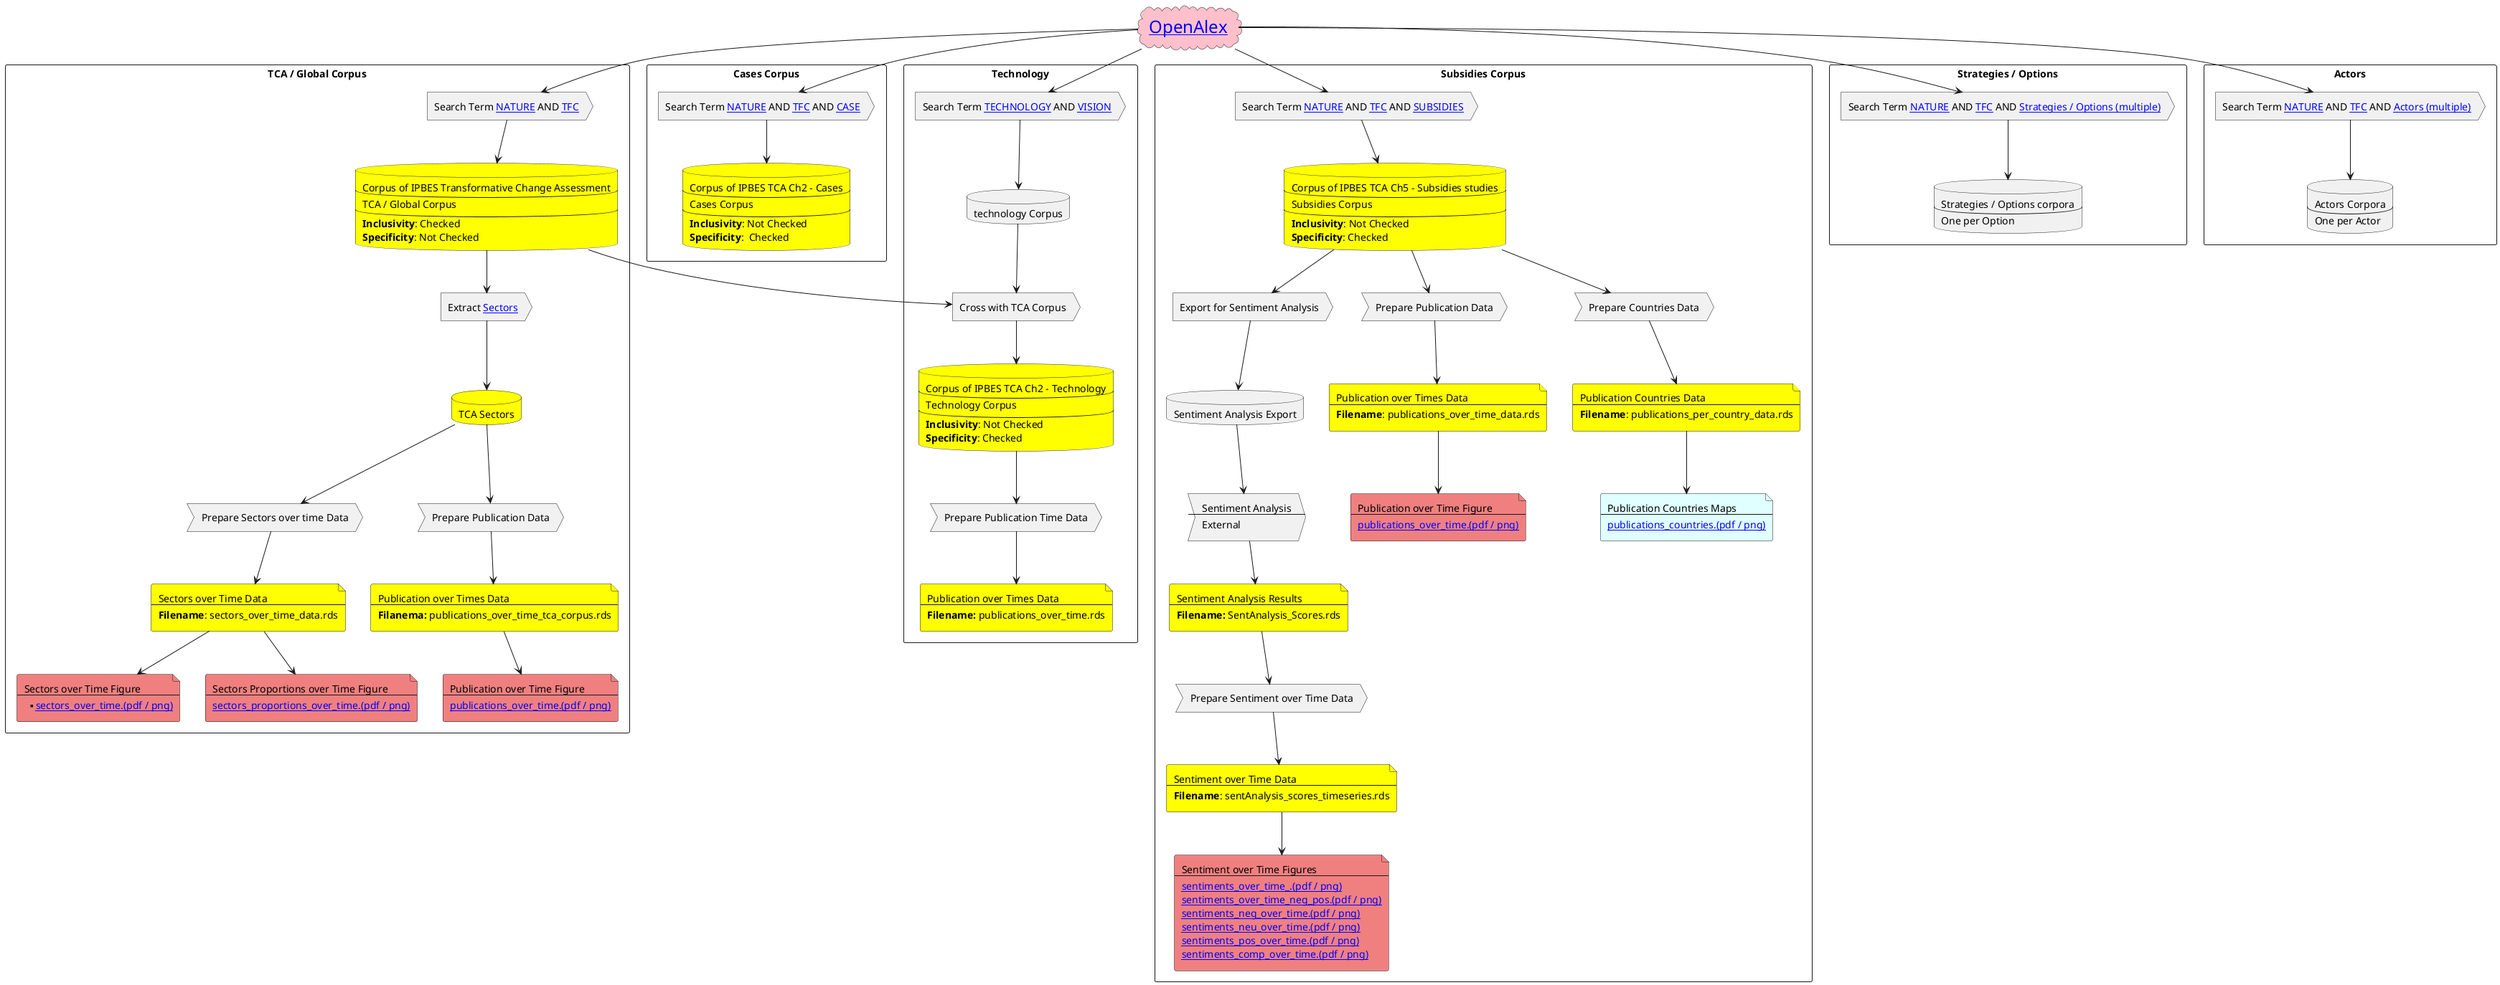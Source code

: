 @startuml TCA_Corpus

cloud "<size:24>[[https://openalex.org OpenAlex]]" as openalex #pink

' TCA / Global Corpus
rectangle "TCA / Global Corpus" as box_tca {
    action "Search Term [[https://ipbes-data.github.io/IPBES_TCA_Corpus/tca_corpus/input/search%20terms/nature.txt NATURE]] AND [[https://ipbes-data.github.io/IPBES_TCA_Corpus/tca_corpus/input/search%20terms/tfc.txt TFC]]" as search_tca
    database "Corpus of IPBES Transformative Change Assessment\n----\nTCA / Global Corpus\n---\n**Inclusivity**: Checked\n**Specificity**: Not Checked" as corpus_tca #yellow
    openalex --> search_tca
    search_tca -down-> corpus_tca
    ' Sectors
    action "Extract [[https://docs.google.com/spreadsheets/d/1ZCB_St2TQu_wL3yl1iN7Wxz5FERGxk-GZA0_2oGcRM0/edit#gid=210658071 Sectors]]" as extract_sectors_tca
    corpus_tca -down-> extract_sectors_tca
    database "TCA Sectors" as corpus_sectors_tca #yellow
    extract_sectors_tca -down-> corpus_sectors_tca

    ' sectors_over_time_data.rds
    process "Prepare Sectors over time Data" as prepare_sec_time_tca
    corpus_sectors_tca -down-> prepare_sec_time_tca
    file "Sectors over Time Data\n---\n**Filename**: sectors_over_time_data.rds" as file_sec_time_tca #yellow
    prepare_sec_time_tca -down-> file_sec_time_tca
    ' sectors_over_time figure
    file "Sectors over Time Figure\n---\n**[[https://ipbes-data.github.io/IPBES_TCA_Corpus/tca_corpus/figures/sectors_over_time.pdf sectors_over_time.(pdf / png)]]" as file_sec_time_figure_tca #LightCoral
    file_sec_time_tca -down-> file_sec_time_figure_tca
    ' sectors_proportions_over_time figure
    file "Sectors Proportions over Time Figure\n---\n[[https://ipbes-data.github.io/IPBES_TCA_Corpus/tca_corpus/figures/sectors_proportions_over_time.pdf sectors_proportions_over_time.(pdf / png)]]" as file_sec_prop_time_figure_tca #LightCoral
    file_sec_time_tca -down-> file_sec_prop_time_figure_tca

    ' publications_over_time_tca_corpus.rds
    process "Prepare Publication Data" as prepare_pub_time_tca
    corpus_sectors_tca -down-> prepare_pub_time_tca
    file "Publication over Times Data\n---\n**Filanema:** publications_over_time_tca_corpus.rds" as file_pub_time_tca #yellow
    prepare_pub_time_tca -down-> file_pub_time_tca
    ' publications_over_time figure
    file "Publication over Time Figure\n---\n[[https://ipbes-data.github.io/IPBES_TCA_Corpus/tca_corpus/figures/publications_over_time.pdf publications_over_time.(pdf / png)]]" as file_pub_time_figure_tca #LightCoral
    file_pub_time_tca -down-> file_pub_time_figure_tca

}

' Cases Corpus
rectangle "Cases Corpus" as running_1 {
    action "Search Term [[https://ipbes-data.github.io/IPBES_TCA_Corpus/tca_corpus/input/search%20terms/nature.txt NATURE]] AND [[https://ipbes-data.github.io/IPBES_TCA_Corpus/tca_corpus/input/search%20terms/tfc.txt TFC]] AND [[https://ipbes-data.github.io/IPBES_TCA_Corpus/tca_corpus/input/search%20terms/case.txt CASE]]" as search_tca_case
    database "Corpus of IPBES TCA Ch2 - Cases\n---\nCases Corpus\n---\n**Inclusivity**: Not Checked\n**Specificity**:  Checked" as corpus_tca_case #yellow
    openalex --> search_tca_case
    search_tca_case -down-> corpus_tca_case
}

' Technology Corpus
rectangle "Technology" as box_technology {
    action "Search Term [[https://ipbes-data.github.io/IPBES_TCA_Ch2_technology/input/Ch2_technology/technology.txt TECHNOLOGY]] AND [[https://ipbes-data.github.io/IPBES_TCA_Ch2_technology/input/Ch2_technology/vision.txt VISION]]" as search_technology
    database "technology Corpus" as corpus_int_technology
    action "Cross with TCA Corpus" as cross_tca_technology
    database "Corpus of IPBES TCA Ch2 - Technology\n---\nTechnology Corpus\n---\n**Inclusivity**: Not Checked\n**Specificity**: Checked" as corpus_technology #yellow
    openalex --> search_technology
    search_technology -down-> corpus_int_technology
    corpus_int_technology -down-> cross_tca_technology
    corpus_tca --> cross_tca_technology
    cross_tca_technology -down-> corpus_technology

    'publications_over_time.rds
    process "Prepare Publication Time Data" as prepare_pub_time_technology
    corpus_technology -down-> prepare_pub_time_technology
    file "Publication over Times Data\n---\n**Filename:** publications_over_time.rds" as file_pub_time_technology #yellow
    prepare_pub_time_technology -down-> file_pub_time_technology
    ' ' publications_over_time figure
    ' file "Publication over Time Figure\n---\n[[https://ipbes-data.github.io/IPBES_TCA_Ch2_technology/figures/Ch2_technology/publications_over_time.pdf publications_over_time.(pdf / png)]]" as file_pub_time_figure_technology #LightCoral
    ' file_pub_time_technology -down-> file_pub_time_figure_technology

    ' ' publications_per_country_data.rds
    ' process "Prepare Countries Data" as prepare_countries_technology
    ' corpus_technology -down-> prepare_countries_technology
    ' file "Publication Countries Data\n---\n**Filename**: publications_per_country_data.rds" as file_countries_technology #yellow
    ' prepare_countries_technology -down-> file_countries_technology

}

' Subsidies Corpus
rectangle "Subsidies Corpus" as box_subsidies { 
    action "Search Term [[https://ipbes-data.github.io/IPBES_TCA_Corpus/tca_corpus/input/search%20terms/nature.txt NATURE]] AND [[https://ipbes-data.github.io/IPBES_TCA_Corpus/tca_corpus/input/search%20terms/tfc.txt TFC]] AND [[https://ipbes-data.github.io/IPBES_TCA_Ch5_subsidies_reform/input/ch_5_subsidies_reform/government_financial_support.txt SUBSIDIES]]" as search_subsidies
    openalex --> search_subsidies
    database "Corpus of IPBES TCA Ch5 - Subsidies studies\n---\nSubsidies Corpus\n---\n**Inclusivity**: Not Checked\n**Specificity**: Checked" as corpus_subsidies #yellow
    search_subsidies -down-> corpus_subsidies

    ' Sentiment analysis
    action "Export for Sentiment Analysis" as export_sent_subsidies
    corpus_subsidies -down-> export_sent_subsidies
    database "Sentiment Analysis Export" as corpus_sent_subsidies
    export_sent_subsidies -down-> corpus_sent_subsidies
    ' sent_analysis_subsidies.csv
    process "Sentiment Analysis\n---\nExternal" as analysis_sent_subsidies
    corpus_sent_subsidies -down-> analysis_sent_subsidies
    file "Sentiment Analysis Results\n---\n**Filename:** SentAnalysis_Scores.rds" as file_sent_subsidies #yellow
    analysis_sent_subsidies -down-> file_sent_subsidies

    ' ' sentAnalysis_scores_countries.rds
    ' process "Prepare Spatial Sentiment Data" as prepare_sent_countries_subsidies
    ' file_sent_subsidies -down-> prepare_sent_countries_subsidies
    ' file "Spatial Sentiment Data\n---\n**Filename**: sentAnalysis_scores_countries.rds" as file_sent_countries_subsidies #yellow
    ' prepare_sent_countries_subsidies -down-> file_sent_countries_subsidies

    ' ' sentiment_[neu/pos/neg/compound]_per_countries maps
    ' file file_sent_countries_maps_subsidies #LightCyan [
    '     Sentiment Maps Maps
    '     ---
    '     [[https://ipbes-data.github.io/IPBES_TCA_Ch5_subsidies_reform/maps/ch_5_subsidies_reform/sentiment_neu_per_countries_all.pdf sentiment_neu_per_countries_all.(pdf / png)]]
    '     [[https://ipbes-data.github.io/IPBES_TCA_Ch5_subsidies_reform/maps/ch_5_subsidies_reform/sentiment_neu_per_countries_10.pdf sentiment_neu_per_countries_10.(pdf / png)]]
    '     [[https://ipbes-data.github.io/IPBES_TCA_Ch5_subsidies_reform/maps/ch_5_subsidies_reform/sentiment_pos_per_countries_all.pdf sentiment_pos_per_countries_all.(pdf / png)]]
    '     [[https://ipbes-data.github.io/IPBES_TCA_Ch5_subsidies_reform/maps/ch_5_subsidies_reform/sentiment_pos_per_countries_10.pdf sentiment_pos_per_countries_10.(pdf / png)]]
    '     [[https://ipbes-data.github.io/IPBES_TCA_Ch5_subsidies_reform/maps/ch_5_subsidies_reform/sentiment_neg_per_countries_all.pdf sentiment_neg_per_countries_all.(pdf / png)]]
    '     [[https://ipbes-data.github.io/IPBES_TCA_Ch5_subsidies_reform/maps/ch_5_subsidies_reform/sentiment_neg_per_countries_10.pdf sentiment_neg_per_countries_10.(pdf / png)]]
    '     [[https://ipbes-data.github.io/IPBES_TCA_Ch5_subsidies_reform/maps/ch_5_subsidies_reform/sentiment_comp_per_countries_all.pdf sentiment_comp_per_countries_all.(pdf / png)]]
    '     [[https://ipbes-data.github.io/IPBES_TCA_Ch5_subsidies_reform/maps/ch_5_subsidies_reform/sentiment_comp_per_countries_10.pdf sentiment_comp_per_countries_10.(pdf / png)]]
    ' ]
    ' file_sent_countries_subsidies -down-> file_sent_countries_maps_subsidies
    
    ' sentAnalysis_scores_timeseries
    process "Prepare Sentiment over Time Data" as prepare_sent_time_subsidies
    file_sent_subsidies -down-> prepare_sent_time_subsidies
    file "Sentiment over Time Data\n---\n**Filename**: sentAnalysis_scores_timeseries.rds" as file_sent_time_subsidies #yellow
    prepare_sent_time_subsidies -down-> file_sent_time_subsidies
    
    ' sentiments_over_time[neu/pos/neg/compound/neg_pos] figures
    file file_sent_time_subsidies_figures #LightCoral [
        Sentiment over Time Figures
        ---
        [[https://ipbes-data.github.io/IPBES_TCA_Ch5_subsidies_reform/figures/ch_5_subsidies_reform/sentiments_over_time.pdf sentiments_over_time_.(pdf / png)]]
        [[https://ipbes-data.github.io/IPBES_TCA_Ch5_subsidies_reform/figures/ch_5_subsidies_reform/sentiments_over_time_neg_pos.pdf sentiments_over_time_neg_pos.(pdf / png)]]
        [[https://ipbes-data.github.io/IPBES_TCA_Ch5_subsidies_reform/figures/ch_5_subsidies_reform/sentiments_neg_over_time.pdf sentiments_neg_over_time.(pdf / png)]]
        [[https://ipbes-data.github.io/IPBES_TCA_Ch5_subsidies_reform/figures/ch_5_subsidies_reform/sentiments_neu_over_time.pdf sentiments_neu_over_time.(pdf / png)]]
        [[https://ipbes-data.github.io/IPBES_TCA_Ch5_subsidies_reform/figures/ch_5_subsidies_reform/sentiments_pos_over_time.pdf sentiments_pos_over_time.(pdf / png)]]
        [[https://ipbes-data.github.io/IPBES_TCA_Ch5_subsidies_reform/figures/ch_5_subsidies_reform/sentiments_comp_over_time.pdf sentiments_comp_over_time.(pdf / png)]]
    ]
    file_sent_time_subsidies -down-> file_sent_time_subsidies_figures


    ' publications_over_time_data.rds
    process "Prepare Publication Data" as prepare_pub_time_subsidies
    corpus_subsidies -down-> prepare_pub_time_subsidies
    file "Publication over Times Data\n---\n**Filename**: publications_over_time_data.rds" as file_pub_time_subsidies #yellow
    prepare_pub_time_subsidies -down-> file_pub_time_subsidies
    ' publications_over_time figure
    file "Publication over Time Figure\n---\n[[https://ipbes-data.github.io/IPBES_TCA_Ch5_subsidies_reform/figures/ch_5_subsidies_reform/publications_over_time.pdf publications_over_time.(pdf / png)]]" as file_pub_time_figure_subsidies #LightCoral
    file_pub_time_subsidies -down-> file_pub_time_figure_subsidies

    ' publications_per_country_data.rds
    process "Prepare Countries Data" as prepare_countries_subsidies
    corpus_subsidies -down-> prepare_countries_subsidies
    file "Publication Countries Data\n---\n**Filename**: publications_per_country_data.rds" as file_countries_subsidies #yellow
    prepare_countries_subsidies -down-> file_countries_subsidies
    ' publications_countries maps
    file file_pub_maps_subsidies #LightCyan [
        Publication Countries Maps
        ---
        [[https://ipbes-data.github.io/IPBES_TCA_Ch5_subsidies_reform/maps/tca_corpus/publications_countries.pdf publications_countries.(pdf / png)]]
    ]
    file_countries_subsidies -down-> file_pub_maps_subsidies

}

' rectangle "Additional Search Terms" as additional_search_terms {
'     action "Search Term [[https://ipbes-data.github.io/IPBES_TCA_Corpus/tca_corpus/input/search%20terms/ch1_01.txt Ch1 01]]" as search_ch1_01
'     ' openalex -right-> search_ch1_01
'     action "Search Term [[https://ipbes-data.github.io/IPBES_TCA_Corpus/tca_corpus/input/search%20terms/ch1_02.txt Ch1 02]]" as search_ch1_02
'     ' openalex --> search_ch1_02
'     action "Search Term [[https://ipbes-data.github.io/IPBES_TCA_Corpus/tca_corpus/input/search%20terms/ch1_03.txt Ch1 03]]" as search_ch1_03
'     ' openalex -right-> search_ch1_03
'     action "Search Term [[https://ipbes-data.github.io/IPBES_TCA_Corpus/tca_corpus/input/search%20terms/ch1_04.txt Ch1 04]]" as search_ch1_04
'     ' openalex -right-> search_ch1_04
'     action "Search Term [[https://ipbes-data.github.io/IPBES_TCA_Corpus/tca_corpus/input/search%20terms/ch1_05.txt Ch1 05]]" as search_ch1_05
'     ' openalex -right-> search_ch1_05
'     action "Search Term [[https://ipbes-data.github.io/IPBES_TCA_Corpus/tca_corpus/input/search%20terms/ch1_06.txt Ch1 06]]" as search_ch1_06
'     ' openalex -right-> search_ch1_06

'     action "Search Term [[https://ipbes-data.github.io/IPBES_TCA_Corpus/tca_corpus/input/search%20terms/ch2.txt Ch2]]" as search_ch2
'     ' openalex -right-> search_ch2

'     action "Search Term [[https://ipbes-data.github.io/IPBES_TCA_Corpus/tca_corpus/input/search%20terms/ch3_01.txt Ch3 01]]" as search_ch3_01
'     ' openalex -right-> search_ch3_01
'     action "Search Term [[https://ipbes-data.github.io/IPBES_TCA_Corpus/tca_corpus/input/search%20terms/ch3_02.txt Ch3 02]]" as search_ch3_02
'     ' openalex -right-> search_ch3_02
'     action "Search Term [[https://ipbes-data.github.io/IPBES_TCA_Corpus/tca_corpus/input/search%20terms/ch3_03.txt Ch3 03]]" as search_ch3_03
'     ' openalex -right-> search_ch3_03
'     action "Search Term [[https://ipbes-data.github.io/IPBES_TCA_Corpus/tca_corpus/input/search%20terms/ch3_04.txt Ch3 04]]" as search_ch3_04
'     ' openalex -right-> search_ch3_04
'     action "Search Term [[https://ipbes-data.github.io/IPBES_TCA_Corpus/tca_corpus/input/search%20terms/ch3_05.txt Ch3 05]]" as search_ch3_05
'     ' openalex -right-> search_ch3_05
'     action "Search Term [[https://ipbes-data.github.io/IPBES_TCA_Corpus/tca_corpus/input/search%20terms/ch3_06.txt Ch3 06]]" as search_ch3_06
'     ' openalex -right-> search_ch3_06

'     action "Search Term [[https://ipbes-data.github.io/IPBES_TCA_Corpus/tca_corpus/input/search%20terms/ch3_01.txt Ch4 01]]" as search_ch4_01
'     ' openalex -right-> search_ch4_01
'     action "Search Term [[https://ipbes-data.github.io/IPBES_TCA_Corpus/tca_corpus/input/search%20terms/ch3_02.txt Ch4 02]]" as search_ch4_02
'     ' openalex -right-> search_ch4_02
' }
' openalex -up-> additional_search_terms

rectangle "Strategies / Options" as options {
    action "Search Term [[https://ipbes-data.github.io/IPBES_TCA_Corpus/tca_corpus/input/search%20terms/nature.txt NATURE]] AND [[https://ipbes-data.github.io/IPBES_TCA_Corpus/tca_corpus/input/search%20terms/tfc.txt TFC]] AND [[https://ipbes-data.github.io/IPBES_TCA_Corpus/tca_corpus/input/search%20terms/strategies_options.md Strategies / Options (multiple)]]" as search_options
    openalex --> search_options
    database "Strategies / Options corpora\n----\nOne per Option" as corpus_options
    search_options --> corpus_options
}    
 

rectangle "Actors" as actors  {
    
    action "Search Term [[https://ipbes-data.github.io/IPBES_TCA_Corpus/tca_corpus/input/search%20terms/nature.txt NATURE]] AND [[https://ipbes-data.github.io/IPBES_TCA_Corpus/tca_corpus/input/search%20terms/tfc.txt TFC]] AND [[https://ipbes-data.github.io/IPBES_TCA_Corpus/tca_corpus/input/search%20terms/actors.md Actors (multiple)]]" as search_actors
    openalex --> search_actors
    database "Actors Corpora\n----\nOne per Actor" as corpus_actors
    search_actors --> corpus_actors
}


' LEGEND
newpage
rectangle Legend {
    cloud "Source in the Cloud\n---\n- OpenAlex\n- ..." #pink
    database "Downloaded Corpus\n---\n**Format**: parquet dataset" #yellow
    database "Downloaded Intermediate Corpus\n---\n**Format**: parquet dataset"
    action "Action related to corpus\n---\n- Search Terms\n- Crossing corpuses\n- ..."
    process "Analysis related process\n---\n- extract numbers\n- ..."
    storage "Numeric results"
    file "Result saved as File\n---\nFile Format\n---\n- tables\n- figures\n- maps\n- ..."
    file "Result Data\n---\n**Filename**: ..." #Yellow
    file "Result Figure\n---\n**Filename**: ..." #LightCoral
    file "Result Map\n---\n**Filename**: ..." #LightCyan
}





' database "TCA Authors Corpus" as corpus_a_tca
' database "TCA Topics Corpus" as corpus_t_tca

' action "Extract authors" as e_a_tca

' actor actor
' actor/ "actor/"
' agent agent
' artifact artifact
' boundary boundary
' card card
' circle circle
' collections collections
' component component
' control control
' entity entity
' file file
' folder folder
' frame frame
' hexagon hexagon
' interface interface
' label label
' node node
' package package
' person person
' process process
' queue queue
' rectangle rectangle
' stack stack
' storage storage
' usecase usecase
' usecase/ "usecase/"
@enduml

